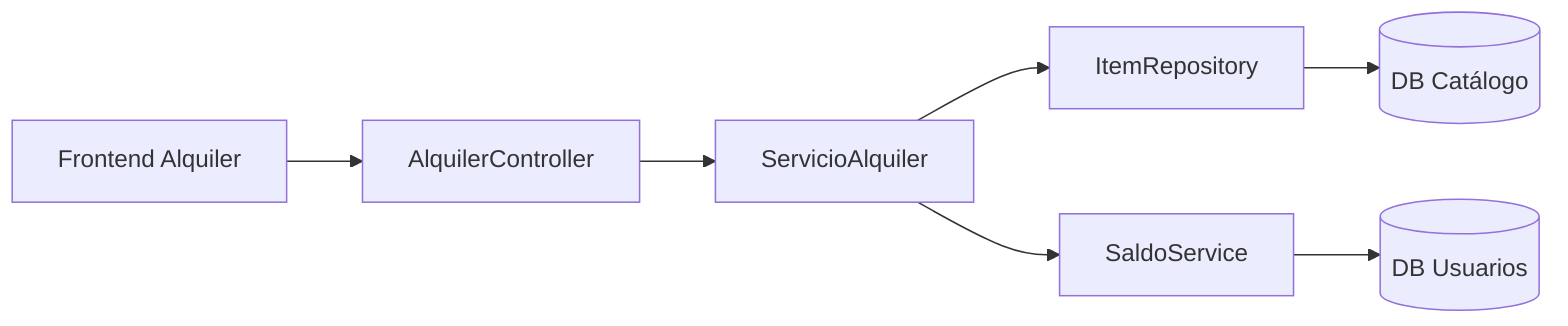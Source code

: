 flowchart LR
  FE_ALQ[Frontend Alquiler]
  ALQ_CTRL[AlquilerController]
  ALQ_SVC[ServicioAlquiler]
  ITEM_REPO[ItemRepository]
  SALDO_SVC[SaldoService]
  DB_CAT[(DB Catálogo)]
  DB_USR[(DB Usuarios)]

  FE_ALQ --> ALQ_CTRL --> ALQ_SVC
  ALQ_SVC --> ITEM_REPO --> DB_CAT
  ALQ_SVC --> SALDO_SVC --> DB_USR
